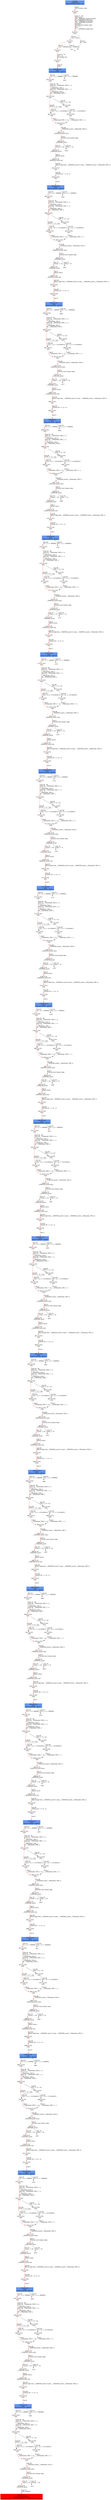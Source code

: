digraph ARG {
node [style="filled" shape="box" color="white"]
0 [fillcolor="cornflowerblue" label="0 @ N8\nmain entry\nAbstractionState: ABS0: true\n" id="0"]
29 [label="29 @ N35\nmain\n" id="29"]
30 [label="30 @ N12\nmain\n" id="30"]
32 [label="32 @ N15\nmain\n" id="32"]
34 [label="34 @ N13\nmain\n" id="34"]
36 [label="36 @ N18\nmain\n" id="36"]
4618 [fillcolor="cornflowerblue" label="4618 @ N19\nmain\nAbstractionState: ABS423\n" id="4618"]
4619 [label="4619 @ N20\nmain\n" id="4619"]
4622 [label="4622 @ N28\nmain\n" id="4622"]
4627 [label="4627 @ N31\nmain\n" id="4627"]
4630 [label="4630 @ N32\nmain\n" id="4630"]
4631 [label="4631 @ N1\n__VERIFIER_assert entry\n" id="4631"]
4632 [label="4632 @ N2\n__VERIFIER_assert\n" id="4632"]
4634 [label="4634 @ N3\n__VERIFIER_assert\n" id="4634"]
4636 [label="4636 @ N0\n__VERIFIER_assert exit\n" id="4636"]
4637 [label="4637 @ N33\nmain\n" id="4637"]
4638 [label="4638 @ N34\nmain\n" id="4638"]
4640 [fillcolor="cornflowerblue" label="4640 @ N19\nmain\nAbstractionState: ABS425\n" id="4640"]
4641 [label="4641 @ N20\nmain\n" id="4641"]
4644 [label="4644 @ N28\nmain\n" id="4644"]
4649 [label="4649 @ N31\nmain\n" id="4649"]
4652 [label="4652 @ N32\nmain\n" id="4652"]
4653 [label="4653 @ N1\n__VERIFIER_assert entry\n" id="4653"]
4654 [label="4654 @ N2\n__VERIFIER_assert\n" id="4654"]
4656 [label="4656 @ N3\n__VERIFIER_assert\n" id="4656"]
4658 [label="4658 @ N0\n__VERIFIER_assert exit\n" id="4658"]
4659 [label="4659 @ N33\nmain\n" id="4659"]
4660 [label="4660 @ N34\nmain\n" id="4660"]
4662 [fillcolor="cornflowerblue" label="4662 @ N19\nmain\nAbstractionState: ABS427\n" id="4662"]
4663 [label="4663 @ N20\nmain\n" id="4663"]
4666 [label="4666 @ N28\nmain\n" id="4666"]
4671 [label="4671 @ N31\nmain\n" id="4671"]
4674 [label="4674 @ N32\nmain\n" id="4674"]
4675 [label="4675 @ N1\n__VERIFIER_assert entry\n" id="4675"]
4676 [label="4676 @ N2\n__VERIFIER_assert\n" id="4676"]
4678 [label="4678 @ N3\n__VERIFIER_assert\n" id="4678"]
4680 [label="4680 @ N0\n__VERIFIER_assert exit\n" id="4680"]
4681 [label="4681 @ N33\nmain\n" id="4681"]
4682 [label="4682 @ N34\nmain\n" id="4682"]
4684 [fillcolor="cornflowerblue" label="4684 @ N19\nmain\nAbstractionState: ABS429\n" id="4684"]
4685 [label="4685 @ N20\nmain\n" id="4685"]
4688 [label="4688 @ N28\nmain\n" id="4688"]
4693 [label="4693 @ N31\nmain\n" id="4693"]
4696 [label="4696 @ N32\nmain\n" id="4696"]
4697 [label="4697 @ N1\n__VERIFIER_assert entry\n" id="4697"]
4698 [label="4698 @ N2\n__VERIFIER_assert\n" id="4698"]
4700 [label="4700 @ N3\n__VERIFIER_assert\n" id="4700"]
4702 [label="4702 @ N0\n__VERIFIER_assert exit\n" id="4702"]
4703 [label="4703 @ N33\nmain\n" id="4703"]
4704 [label="4704 @ N34\nmain\n" id="4704"]
4706 [fillcolor="cornflowerblue" label="4706 @ N19\nmain\nAbstractionState: ABS431\n" id="4706"]
4707 [label="4707 @ N20\nmain\n" id="4707"]
4710 [label="4710 @ N28\nmain\n" id="4710"]
4715 [label="4715 @ N31\nmain\n" id="4715"]
4718 [label="4718 @ N32\nmain\n" id="4718"]
4719 [label="4719 @ N1\n__VERIFIER_assert entry\n" id="4719"]
4720 [label="4720 @ N2\n__VERIFIER_assert\n" id="4720"]
4722 [label="4722 @ N3\n__VERIFIER_assert\n" id="4722"]
4724 [label="4724 @ N0\n__VERIFIER_assert exit\n" id="4724"]
4725 [label="4725 @ N33\nmain\n" id="4725"]
4726 [label="4726 @ N34\nmain\n" id="4726"]
4728 [fillcolor="cornflowerblue" label="4728 @ N19\nmain\nAbstractionState: ABS433\n" id="4728"]
4729 [label="4729 @ N20\nmain\n" id="4729"]
4732 [label="4732 @ N28\nmain\n" id="4732"]
4737 [label="4737 @ N31\nmain\n" id="4737"]
4740 [label="4740 @ N32\nmain\n" id="4740"]
4741 [label="4741 @ N1\n__VERIFIER_assert entry\n" id="4741"]
4742 [label="4742 @ N2\n__VERIFIER_assert\n" id="4742"]
4744 [label="4744 @ N3\n__VERIFIER_assert\n" id="4744"]
4746 [label="4746 @ N0\n__VERIFIER_assert exit\n" id="4746"]
4747 [label="4747 @ N33\nmain\n" id="4747"]
4748 [label="4748 @ N34\nmain\n" id="4748"]
4750 [fillcolor="cornflowerblue" label="4750 @ N19\nmain\nAbstractionState: ABS435\n" id="4750"]
4751 [label="4751 @ N20\nmain\n" id="4751"]
4754 [label="4754 @ N28\nmain\n" id="4754"]
4759 [label="4759 @ N31\nmain\n" id="4759"]
4762 [label="4762 @ N32\nmain\n" id="4762"]
4763 [label="4763 @ N1\n__VERIFIER_assert entry\n" id="4763"]
4764 [label="4764 @ N2\n__VERIFIER_assert\n" id="4764"]
4766 [label="4766 @ N3\n__VERIFIER_assert\n" id="4766"]
4768 [label="4768 @ N0\n__VERIFIER_assert exit\n" id="4768"]
4769 [label="4769 @ N33\nmain\n" id="4769"]
4770 [label="4770 @ N34\nmain\n" id="4770"]
4772 [fillcolor="cornflowerblue" label="4772 @ N19\nmain\nAbstractionState: ABS437\n" id="4772"]
4773 [label="4773 @ N20\nmain\n" id="4773"]
4776 [label="4776 @ N28\nmain\n" id="4776"]
4781 [label="4781 @ N31\nmain\n" id="4781"]
4784 [label="4784 @ N32\nmain\n" id="4784"]
4785 [label="4785 @ N1\n__VERIFIER_assert entry\n" id="4785"]
4786 [label="4786 @ N2\n__VERIFIER_assert\n" id="4786"]
4788 [label="4788 @ N3\n__VERIFIER_assert\n" id="4788"]
4790 [label="4790 @ N0\n__VERIFIER_assert exit\n" id="4790"]
4791 [label="4791 @ N33\nmain\n" id="4791"]
4792 [label="4792 @ N34\nmain\n" id="4792"]
4794 [fillcolor="cornflowerblue" label="4794 @ N19\nmain\nAbstractionState: ABS439\n" id="4794"]
4795 [label="4795 @ N20\nmain\n" id="4795"]
4798 [label="4798 @ N28\nmain\n" id="4798"]
4803 [label="4803 @ N31\nmain\n" id="4803"]
4806 [label="4806 @ N32\nmain\n" id="4806"]
4807 [label="4807 @ N1\n__VERIFIER_assert entry\n" id="4807"]
4808 [label="4808 @ N2\n__VERIFIER_assert\n" id="4808"]
4810 [label="4810 @ N3\n__VERIFIER_assert\n" id="4810"]
4812 [label="4812 @ N0\n__VERIFIER_assert exit\n" id="4812"]
4813 [label="4813 @ N33\nmain\n" id="4813"]
4814 [label="4814 @ N34\nmain\n" id="4814"]
4816 [fillcolor="cornflowerblue" label="4816 @ N19\nmain\nAbstractionState: ABS441\n" id="4816"]
4817 [label="4817 @ N20\nmain\n" id="4817"]
4820 [label="4820 @ N28\nmain\n" id="4820"]
4825 [label="4825 @ N31\nmain\n" id="4825"]
4828 [label="4828 @ N32\nmain\n" id="4828"]
4829 [label="4829 @ N1\n__VERIFIER_assert entry\n" id="4829"]
4830 [label="4830 @ N2\n__VERIFIER_assert\n" id="4830"]
4832 [label="4832 @ N3\n__VERIFIER_assert\n" id="4832"]
4834 [label="4834 @ N0\n__VERIFIER_assert exit\n" id="4834"]
4835 [label="4835 @ N33\nmain\n" id="4835"]
4836 [label="4836 @ N34\nmain\n" id="4836"]
4838 [fillcolor="cornflowerblue" label="4838 @ N19\nmain\nAbstractionState: ABS443\n" id="4838"]
4839 [label="4839 @ N20\nmain\n" id="4839"]
4842 [label="4842 @ N28\nmain\n" id="4842"]
4847 [label="4847 @ N31\nmain\n" id="4847"]
4850 [label="4850 @ N32\nmain\n" id="4850"]
4851 [label="4851 @ N1\n__VERIFIER_assert entry\n" id="4851"]
4852 [label="4852 @ N2\n__VERIFIER_assert\n" id="4852"]
4854 [label="4854 @ N3\n__VERIFIER_assert\n" id="4854"]
4856 [label="4856 @ N0\n__VERIFIER_assert exit\n" id="4856"]
4857 [label="4857 @ N33\nmain\n" id="4857"]
4858 [label="4858 @ N34\nmain\n" id="4858"]
4860 [fillcolor="cornflowerblue" label="4860 @ N19\nmain\nAbstractionState: ABS445\n" id="4860"]
4861 [label="4861 @ N20\nmain\n" id="4861"]
4864 [label="4864 @ N28\nmain\n" id="4864"]
4869 [label="4869 @ N31\nmain\n" id="4869"]
4872 [label="4872 @ N32\nmain\n" id="4872"]
4873 [label="4873 @ N1\n__VERIFIER_assert entry\n" id="4873"]
4874 [label="4874 @ N2\n__VERIFIER_assert\n" id="4874"]
4876 [label="4876 @ N3\n__VERIFIER_assert\n" id="4876"]
4878 [label="4878 @ N0\n__VERIFIER_assert exit\n" id="4878"]
4879 [label="4879 @ N33\nmain\n" id="4879"]
4880 [label="4880 @ N34\nmain\n" id="4880"]
4882 [fillcolor="cornflowerblue" label="4882 @ N19\nmain\nAbstractionState: ABS447\n" id="4882"]
4883 [label="4883 @ N20\nmain\n" id="4883"]
4886 [label="4886 @ N28\nmain\n" id="4886"]
4891 [label="4891 @ N31\nmain\n" id="4891"]
4894 [label="4894 @ N32\nmain\n" id="4894"]
4895 [label="4895 @ N1\n__VERIFIER_assert entry\n" id="4895"]
4896 [label="4896 @ N2\n__VERIFIER_assert\n" id="4896"]
4898 [label="4898 @ N3\n__VERIFIER_assert\n" id="4898"]
4900 [label="4900 @ N0\n__VERIFIER_assert exit\n" id="4900"]
4901 [label="4901 @ N33\nmain\n" id="4901"]
4902 [label="4902 @ N34\nmain\n" id="4902"]
4904 [fillcolor="cornflowerblue" label="4904 @ N19\nmain\nAbstractionState: ABS449\n" id="4904"]
4905 [label="4905 @ N20\nmain\n" id="4905"]
4908 [label="4908 @ N28\nmain\n" id="4908"]
4913 [label="4913 @ N31\nmain\n" id="4913"]
4916 [label="4916 @ N32\nmain\n" id="4916"]
4917 [label="4917 @ N1\n__VERIFIER_assert entry\n" id="4917"]
4918 [label="4918 @ N2\n__VERIFIER_assert\n" id="4918"]
4920 [label="4920 @ N3\n__VERIFIER_assert\n" id="4920"]
4922 [label="4922 @ N0\n__VERIFIER_assert exit\n" id="4922"]
4923 [label="4923 @ N33\nmain\n" id="4923"]
4924 [label="4924 @ N34\nmain\n" id="4924"]
4926 [fillcolor="cornflowerblue" label="4926 @ N19\nmain\nAbstractionState: ABS451\n" id="4926"]
4927 [label="4927 @ N20\nmain\n" id="4927"]
4930 [label="4930 @ N28\nmain\n" id="4930"]
4935 [label="4935 @ N31\nmain\n" id="4935"]
4938 [label="4938 @ N32\nmain\n" id="4938"]
4939 [label="4939 @ N1\n__VERIFIER_assert entry\n" id="4939"]
4940 [label="4940 @ N2\n__VERIFIER_assert\n" id="4940"]
4942 [label="4942 @ N3\n__VERIFIER_assert\n" id="4942"]
4944 [label="4944 @ N0\n__VERIFIER_assert exit\n" id="4944"]
4945 [label="4945 @ N33\nmain\n" id="4945"]
4946 [label="4946 @ N34\nmain\n" id="4946"]
4948 [fillcolor="cornflowerblue" label="4948 @ N19\nmain\nAbstractionState: ABS453\n" id="4948"]
4949 [label="4949 @ N20\nmain\n" id="4949"]
4952 [label="4952 @ N28\nmain\n" id="4952"]
4957 [label="4957 @ N31\nmain\n" id="4957"]
4960 [label="4960 @ N32\nmain\n" id="4960"]
4961 [label="4961 @ N1\n__VERIFIER_assert entry\n" id="4961"]
4962 [label="4962 @ N2\n__VERIFIER_assert\n" id="4962"]
4964 [label="4964 @ N3\n__VERIFIER_assert\n" id="4964"]
4966 [label="4966 @ N0\n__VERIFIER_assert exit\n" id="4966"]
4967 [label="4967 @ N33\nmain\n" id="4967"]
4968 [label="4968 @ N34\nmain\n" id="4968"]
4970 [fillcolor="cornflowerblue" label="4970 @ N19\nmain\nAbstractionState: ABS455\n" id="4970"]
4971 [label="4971 @ N20\nmain\n" id="4971"]
4974 [label="4974 @ N28\nmain\n" id="4974"]
4979 [label="4979 @ N31\nmain\n" id="4979"]
4982 [label="4982 @ N32\nmain\n" id="4982"]
4983 [label="4983 @ N1\n__VERIFIER_assert entry\n" id="4983"]
4984 [label="4984 @ N2\n__VERIFIER_assert\n" id="4984"]
4986 [label="4986 @ N3\n__VERIFIER_assert\n" id="4986"]
4988 [label="4988 @ N0\n__VERIFIER_assert exit\n" id="4988"]
4989 [label="4989 @ N33\nmain\n" id="4989"]
4990 [label="4990 @ N34\nmain\n" id="4990"]
4992 [fillcolor="cornflowerblue" label="4992 @ N19\nmain\nAbstractionState: ABS457\n" id="4992"]
4993 [label="4993 @ N20\nmain\n" id="4993"]
4996 [label="4996 @ N28\nmain\n" id="4996"]
5001 [label="5001 @ N31\nmain\n" id="5001"]
5004 [label="5004 @ N32\nmain\n" id="5004"]
5005 [label="5005 @ N1\n__VERIFIER_assert entry\n" id="5005"]
5006 [label="5006 @ N2\n__VERIFIER_assert\n" id="5006"]
5008 [label="5008 @ N3\n__VERIFIER_assert\n" id="5008"]
5010 [label="5010 @ N0\n__VERIFIER_assert exit\n" id="5010"]
5011 [label="5011 @ N33\nmain\n" id="5011"]
5012 [label="5012 @ N34\nmain\n" id="5012"]
5014 [fillcolor="cornflowerblue" label="5014 @ N19\nmain\nAbstractionState: ABS459\n" id="5014"]
5015 [label="5015 @ N20\nmain\n" id="5015"]
5018 [label="5018 @ N28\nmain\n" id="5018"]
5023 [label="5023 @ N31\nmain\n" id="5023"]
5026 [label="5026 @ N32\nmain\n" id="5026"]
5027 [label="5027 @ N1\n__VERIFIER_assert entry\n" id="5027"]
5028 [label="5028 @ N2\n__VERIFIER_assert\n" id="5028"]
5030 [label="5030 @ N3\n__VERIFIER_assert\n" id="5030"]
5032 [label="5032 @ N0\n__VERIFIER_assert exit\n" id="5032"]
5033 [label="5033 @ N33\nmain\n" id="5033"]
5034 [label="5034 @ N34\nmain\n" id="5034"]
5036 [fillcolor="cornflowerblue" label="5036 @ N19\nmain\nAbstractionState: ABS461\n" id="5036"]
5037 [label="5037 @ N20\nmain\n" id="5037"]
5040 [label="5040 @ N28\nmain\n" id="5040"]
5045 [label="5045 @ N31\nmain\n" id="5045"]
5048 [label="5048 @ N32\nmain\n" id="5048"]
5049 [label="5049 @ N1\n__VERIFIER_assert entry\n" id="5049"]
5050 [label="5050 @ N2\n__VERIFIER_assert\n" id="5050"]
5052 [label="5052 @ N3\n__VERIFIER_assert\n" id="5052"]
5054 [label="5054 @ N0\n__VERIFIER_assert exit\n" id="5054"]
5055 [label="5055 @ N33\nmain\n" id="5055"]
5056 [label="5056 @ N34\nmain\n" id="5056"]
5058 [fillcolor="cornflowerblue" label="5058 @ N19\nmain\nAbstractionState: ABS463\n" id="5058"]
5059 [label="5059 @ N20\nmain\n" id="5059"]
5062 [label="5062 @ N28\nmain\n" id="5062"]
5067 [label="5067 @ N31\nmain\n" id="5067"]
5070 [label="5070 @ N32\nmain\n" id="5070"]
5071 [label="5071 @ N1\n__VERIFIER_assert entry\n" id="5071"]
5072 [label="5072 @ N2\n__VERIFIER_assert\n" id="5072"]
5073 [label="5073 @ N4\n__VERIFIER_assert\n" id="5073"]
5076 [fillcolor="red" label="5076 @ N5\n__VERIFIER_assert\nAbstractionState: ABS464\n AutomatonState: ErrorLabelAutomaton: _predefinedState_ERROR\n" id="5076"]
5063 [label="5063 @ N29\nmain\n" id="5063"]
5065 [label="5065 @ N30\nmain\n" id="5065"]
5041 [label="5041 @ N29\nmain\n" id="5041"]
5043 [label="5043 @ N30\nmain\n" id="5043"]
5019 [label="5019 @ N29\nmain\n" id="5019"]
5021 [label="5021 @ N30\nmain\n" id="5021"]
4997 [label="4997 @ N29\nmain\n" id="4997"]
4999 [label="4999 @ N30\nmain\n" id="4999"]
4975 [label="4975 @ N29\nmain\n" id="4975"]
4977 [label="4977 @ N30\nmain\n" id="4977"]
4953 [label="4953 @ N29\nmain\n" id="4953"]
4955 [label="4955 @ N30\nmain\n" id="4955"]
4931 [label="4931 @ N29\nmain\n" id="4931"]
4933 [label="4933 @ N30\nmain\n" id="4933"]
4909 [label="4909 @ N29\nmain\n" id="4909"]
4911 [label="4911 @ N30\nmain\n" id="4911"]
4887 [label="4887 @ N29\nmain\n" id="4887"]
4889 [label="4889 @ N30\nmain\n" id="4889"]
4865 [label="4865 @ N29\nmain\n" id="4865"]
4867 [label="4867 @ N30\nmain\n" id="4867"]
4843 [label="4843 @ N29\nmain\n" id="4843"]
4845 [label="4845 @ N30\nmain\n" id="4845"]
4821 [label="4821 @ N29\nmain\n" id="4821"]
4823 [label="4823 @ N30\nmain\n" id="4823"]
4799 [label="4799 @ N29\nmain\n" id="4799"]
4801 [label="4801 @ N30\nmain\n" id="4801"]
4777 [label="4777 @ N29\nmain\n" id="4777"]
4779 [label="4779 @ N30\nmain\n" id="4779"]
4755 [label="4755 @ N29\nmain\n" id="4755"]
4757 [label="4757 @ N30\nmain\n" id="4757"]
4733 [label="4733 @ N29\nmain\n" id="4733"]
4735 [label="4735 @ N30\nmain\n" id="4735"]
4711 [label="4711 @ N29\nmain\n" id="4711"]
4713 [label="4713 @ N30\nmain\n" id="4713"]
4689 [label="4689 @ N29\nmain\n" id="4689"]
4691 [label="4691 @ N30\nmain\n" id="4691"]
4667 [label="4667 @ N29\nmain\n" id="4667"]
4669 [label="4669 @ N30\nmain\n" id="4669"]
4645 [label="4645 @ N29\nmain\n" id="4645"]
4647 [label="4647 @ N30\nmain\n" id="4647"]
4623 [label="4623 @ N29\nmain\n" id="4623"]
4625 [label="4625 @ N30\nmain\n" id="4625"]
0 -> 29 [color="red" label="Line 0: \lINIT GLOBAL VARS\l" id="0 -> 29"]
29 -> 30 [color="red" label="Lines 77 - 86: \lvoid abort();\lvoid __VERIFIER_assert(int cond);\lint __VERIFIER_nondet_int();\lvoid __VERIFIER_assume(int);\lvoid __VERIFIER_assert(int);\lint main();\lFunction start dummy edge\lint x = 0;\lint n;\ln = __VERIFIER_nondet_int();\l" id="29 -> 30"]
30 -> 32 [color="red" label="Line 87: \l[!(n < 100)]\l" id="30 -> 32"]
30 -> 35 [label="Line 87: \l[n < 100]\l" id="30 -> 35"]
32 -> 34 [color="red" label="Line 87: \l[!(n > 1000000)]\l" id="32 -> 34"]
32 -> 35 [label="Line 87: \l[n > 1000000]\l" id="32 -> 35"]
34 -> 36 [color="red" label="Lines 90 - 91: \lint y = n;\lint runtime_div;\l" id="34 -> 36"]
36 -> 4618 [color="red" label="Line 93: \lwhile\l" id="36 -> 4618"]
4618 -> 4619 [color="red" label="Line 93: \l[(x + y) <= 999999]\l" id="4618 -> 4619"]
4618 -> 4620 [label="Line 93: \l[!((x + y) <= 999999)]\l" id="4618 -> 4620"]
4619 -> 4622 [color="red" label="Lines 94 - 96: \lconst int __CPAchecker_TMP_0 = x;\lx = x + 1;\l__CPAchecker_TMP_0;\lconst int __CPAchecker_TMP_1 = y;\ly = y - 1;\l__CPAchecker_TMP_1;\lint __CPAchecker_TMP_2;\l" id="4619 -> 4622"]
4622 -> 4623 [label="Line 96: \l[100 <= (x + n)]\l" id="4622 -> 4623"]
4622 -> 4627 [color="red" label="Line 96: \l[!(100 <= (x + n))]\l" id="4622 -> 4627"]
4627 -> 4630 [color="red" label="Line 0: \l__CPAchecker_TMP_2 = 0;\l" id="4627 -> 4630"]
4630 -> 4631 [color="red" label="Line 96: \l__VERIFIER_assert(__CPAchecker_TMP_2)\l" id="4630 -> 4631"]
4631 -> 4632 [color="red" label="Line 0: \lFunction start dummy edge\l" id="4631 -> 4632"]
4632 -> 4633 [label="Line 78: \l[cond == 0]\l" id="4632 -> 4633"]
4632 -> 4634 [color="red" label="Line 78: \l[!(cond == 0)]\l" id="4632 -> 4634"]
4634 -> 4636 [color="red" label="Line 0: \ldefault return\l" id="4634 -> 4636"]
4636 -> 4637 [color="red" label="Line 96: \lReturn edge from __VERIFIER_assert to main: __VERIFIER_assert(__CPAchecker_TMP_2);\l" id="4636 -> 4637"]
4637 -> 4638 [color="red" label="Line 98: \lruntime_div = x / (n - y);\l" id="4637 -> 4638"]
4638 -> 4640 [color="red" label="Line 0: \l\l" id="4638 -> 4640"]
4640 -> 4641 [color="red" label="Line 93: \l[(x + y) <= 999999]\l" id="4640 -> 4641"]
4640 -> 4642 [label="Line 93: \l[!((x + y) <= 999999)]\l" id="4640 -> 4642"]
4641 -> 4644 [color="red" label="Lines 94 - 96: \lconst int __CPAchecker_TMP_0 = x;\lx = x + 1;\l__CPAchecker_TMP_0;\lconst int __CPAchecker_TMP_1 = y;\ly = y - 1;\l__CPAchecker_TMP_1;\lint __CPAchecker_TMP_2;\l" id="4641 -> 4644"]
4644 -> 4645 [label="Line 96: \l[100 <= (x + n)]\l" id="4644 -> 4645"]
4644 -> 4649 [color="red" label="Line 96: \l[!(100 <= (x + n))]\l" id="4644 -> 4649"]
4649 -> 4652 [color="red" label="Line 0: \l__CPAchecker_TMP_2 = 0;\l" id="4649 -> 4652"]
4652 -> 4653 [color="red" label="Line 96: \l__VERIFIER_assert(__CPAchecker_TMP_2)\l" id="4652 -> 4653"]
4653 -> 4654 [color="red" label="Line 0: \lFunction start dummy edge\l" id="4653 -> 4654"]
4654 -> 4655 [label="Line 78: \l[cond == 0]\l" id="4654 -> 4655"]
4654 -> 4656 [color="red" label="Line 78: \l[!(cond == 0)]\l" id="4654 -> 4656"]
4656 -> 4658 [color="red" label="Line 0: \ldefault return\l" id="4656 -> 4658"]
4658 -> 4659 [color="red" label="Line 96: \lReturn edge from __VERIFIER_assert to main: __VERIFIER_assert(__CPAchecker_TMP_2);\l" id="4658 -> 4659"]
4659 -> 4660 [color="red" label="Line 98: \lruntime_div = x / (n - y);\l" id="4659 -> 4660"]
4660 -> 4662 [color="red" label="Line 0: \l\l" id="4660 -> 4662"]
4662 -> 4663 [color="red" label="Line 93: \l[(x + y) <= 999999]\l" id="4662 -> 4663"]
4662 -> 4664 [label="Line 93: \l[!((x + y) <= 999999)]\l" id="4662 -> 4664"]
4663 -> 4666 [color="red" label="Lines 94 - 96: \lconst int __CPAchecker_TMP_0 = x;\lx = x + 1;\l__CPAchecker_TMP_0;\lconst int __CPAchecker_TMP_1 = y;\ly = y - 1;\l__CPAchecker_TMP_1;\lint __CPAchecker_TMP_2;\l" id="4663 -> 4666"]
4666 -> 4667 [label="Line 96: \l[100 <= (x + n)]\l" id="4666 -> 4667"]
4666 -> 4671 [color="red" label="Line 96: \l[!(100 <= (x + n))]\l" id="4666 -> 4671"]
4671 -> 4674 [color="red" label="Line 0: \l__CPAchecker_TMP_2 = 0;\l" id="4671 -> 4674"]
4674 -> 4675 [color="red" label="Line 96: \l__VERIFIER_assert(__CPAchecker_TMP_2)\l" id="4674 -> 4675"]
4675 -> 4676 [color="red" label="Line 0: \lFunction start dummy edge\l" id="4675 -> 4676"]
4676 -> 4677 [label="Line 78: \l[cond == 0]\l" id="4676 -> 4677"]
4676 -> 4678 [color="red" label="Line 78: \l[!(cond == 0)]\l" id="4676 -> 4678"]
4678 -> 4680 [color="red" label="Line 0: \ldefault return\l" id="4678 -> 4680"]
4680 -> 4681 [color="red" label="Line 96: \lReturn edge from __VERIFIER_assert to main: __VERIFIER_assert(__CPAchecker_TMP_2);\l" id="4680 -> 4681"]
4681 -> 4682 [color="red" label="Line 98: \lruntime_div = x / (n - y);\l" id="4681 -> 4682"]
4682 -> 4684 [color="red" label="Line 0: \l\l" id="4682 -> 4684"]
4684 -> 4685 [color="red" label="Line 93: \l[(x + y) <= 999999]\l" id="4684 -> 4685"]
4684 -> 4686 [label="Line 93: \l[!((x + y) <= 999999)]\l" id="4684 -> 4686"]
4685 -> 4688 [color="red" label="Lines 94 - 96: \lconst int __CPAchecker_TMP_0 = x;\lx = x + 1;\l__CPAchecker_TMP_0;\lconst int __CPAchecker_TMP_1 = y;\ly = y - 1;\l__CPAchecker_TMP_1;\lint __CPAchecker_TMP_2;\l" id="4685 -> 4688"]
4688 -> 4689 [label="Line 96: \l[100 <= (x + n)]\l" id="4688 -> 4689"]
4688 -> 4693 [color="red" label="Line 96: \l[!(100 <= (x + n))]\l" id="4688 -> 4693"]
4693 -> 4696 [color="red" label="Line 0: \l__CPAchecker_TMP_2 = 0;\l" id="4693 -> 4696"]
4696 -> 4697 [color="red" label="Line 96: \l__VERIFIER_assert(__CPAchecker_TMP_2)\l" id="4696 -> 4697"]
4697 -> 4698 [color="red" label="Line 0: \lFunction start dummy edge\l" id="4697 -> 4698"]
4698 -> 4699 [label="Line 78: \l[cond == 0]\l" id="4698 -> 4699"]
4698 -> 4700 [color="red" label="Line 78: \l[!(cond == 0)]\l" id="4698 -> 4700"]
4700 -> 4702 [color="red" label="Line 0: \ldefault return\l" id="4700 -> 4702"]
4702 -> 4703 [color="red" label="Line 96: \lReturn edge from __VERIFIER_assert to main: __VERIFIER_assert(__CPAchecker_TMP_2);\l" id="4702 -> 4703"]
4703 -> 4704 [color="red" label="Line 98: \lruntime_div = x / (n - y);\l" id="4703 -> 4704"]
4704 -> 4706 [color="red" label="Line 0: \l\l" id="4704 -> 4706"]
4706 -> 4707 [color="red" label="Line 93: \l[(x + y) <= 999999]\l" id="4706 -> 4707"]
4706 -> 4708 [label="Line 93: \l[!((x + y) <= 999999)]\l" id="4706 -> 4708"]
4707 -> 4710 [color="red" label="Lines 94 - 96: \lconst int __CPAchecker_TMP_0 = x;\lx = x + 1;\l__CPAchecker_TMP_0;\lconst int __CPAchecker_TMP_1 = y;\ly = y - 1;\l__CPAchecker_TMP_1;\lint __CPAchecker_TMP_2;\l" id="4707 -> 4710"]
4710 -> 4711 [label="Line 96: \l[100 <= (x + n)]\l" id="4710 -> 4711"]
4710 -> 4715 [color="red" label="Line 96: \l[!(100 <= (x + n))]\l" id="4710 -> 4715"]
4715 -> 4718 [color="red" label="Line 0: \l__CPAchecker_TMP_2 = 0;\l" id="4715 -> 4718"]
4718 -> 4719 [color="red" label="Line 96: \l__VERIFIER_assert(__CPAchecker_TMP_2)\l" id="4718 -> 4719"]
4719 -> 4720 [color="red" label="Line 0: \lFunction start dummy edge\l" id="4719 -> 4720"]
4720 -> 4721 [label="Line 78: \l[cond == 0]\l" id="4720 -> 4721"]
4720 -> 4722 [color="red" label="Line 78: \l[!(cond == 0)]\l" id="4720 -> 4722"]
4722 -> 4724 [color="red" label="Line 0: \ldefault return\l" id="4722 -> 4724"]
4724 -> 4725 [color="red" label="Line 96: \lReturn edge from __VERIFIER_assert to main: __VERIFIER_assert(__CPAchecker_TMP_2);\l" id="4724 -> 4725"]
4725 -> 4726 [color="red" label="Line 98: \lruntime_div = x / (n - y);\l" id="4725 -> 4726"]
4726 -> 4728 [color="red" label="Line 0: \l\l" id="4726 -> 4728"]
4728 -> 4729 [color="red" label="Line 93: \l[(x + y) <= 999999]\l" id="4728 -> 4729"]
4728 -> 4730 [label="Line 93: \l[!((x + y) <= 999999)]\l" id="4728 -> 4730"]
4729 -> 4732 [color="red" label="Lines 94 - 96: \lconst int __CPAchecker_TMP_0 = x;\lx = x + 1;\l__CPAchecker_TMP_0;\lconst int __CPAchecker_TMP_1 = y;\ly = y - 1;\l__CPAchecker_TMP_1;\lint __CPAchecker_TMP_2;\l" id="4729 -> 4732"]
4732 -> 4733 [label="Line 96: \l[100 <= (x + n)]\l" id="4732 -> 4733"]
4732 -> 4737 [color="red" label="Line 96: \l[!(100 <= (x + n))]\l" id="4732 -> 4737"]
4737 -> 4740 [color="red" label="Line 0: \l__CPAchecker_TMP_2 = 0;\l" id="4737 -> 4740"]
4740 -> 4741 [color="red" label="Line 96: \l__VERIFIER_assert(__CPAchecker_TMP_2)\l" id="4740 -> 4741"]
4741 -> 4742 [color="red" label="Line 0: \lFunction start dummy edge\l" id="4741 -> 4742"]
4742 -> 4743 [label="Line 78: \l[cond == 0]\l" id="4742 -> 4743"]
4742 -> 4744 [color="red" label="Line 78: \l[!(cond == 0)]\l" id="4742 -> 4744"]
4744 -> 4746 [color="red" label="Line 0: \ldefault return\l" id="4744 -> 4746"]
4746 -> 4747 [color="red" label="Line 96: \lReturn edge from __VERIFIER_assert to main: __VERIFIER_assert(__CPAchecker_TMP_2);\l" id="4746 -> 4747"]
4747 -> 4748 [color="red" label="Line 98: \lruntime_div = x / (n - y);\l" id="4747 -> 4748"]
4748 -> 4750 [color="red" label="Line 0: \l\l" id="4748 -> 4750"]
4750 -> 4751 [color="red" label="Line 93: \l[(x + y) <= 999999]\l" id="4750 -> 4751"]
4750 -> 4752 [label="Line 93: \l[!((x + y) <= 999999)]\l" id="4750 -> 4752"]
4751 -> 4754 [color="red" label="Lines 94 - 96: \lconst int __CPAchecker_TMP_0 = x;\lx = x + 1;\l__CPAchecker_TMP_0;\lconst int __CPAchecker_TMP_1 = y;\ly = y - 1;\l__CPAchecker_TMP_1;\lint __CPAchecker_TMP_2;\l" id="4751 -> 4754"]
4754 -> 4755 [label="Line 96: \l[100 <= (x + n)]\l" id="4754 -> 4755"]
4754 -> 4759 [color="red" label="Line 96: \l[!(100 <= (x + n))]\l" id="4754 -> 4759"]
4759 -> 4762 [color="red" label="Line 0: \l__CPAchecker_TMP_2 = 0;\l" id="4759 -> 4762"]
4762 -> 4763 [color="red" label="Line 96: \l__VERIFIER_assert(__CPAchecker_TMP_2)\l" id="4762 -> 4763"]
4763 -> 4764 [color="red" label="Line 0: \lFunction start dummy edge\l" id="4763 -> 4764"]
4764 -> 4765 [label="Line 78: \l[cond == 0]\l" id="4764 -> 4765"]
4764 -> 4766 [color="red" label="Line 78: \l[!(cond == 0)]\l" id="4764 -> 4766"]
4766 -> 4768 [color="red" label="Line 0: \ldefault return\l" id="4766 -> 4768"]
4768 -> 4769 [color="red" label="Line 96: \lReturn edge from __VERIFIER_assert to main: __VERIFIER_assert(__CPAchecker_TMP_2);\l" id="4768 -> 4769"]
4769 -> 4770 [color="red" label="Line 98: \lruntime_div = x / (n - y);\l" id="4769 -> 4770"]
4770 -> 4772 [color="red" label="Line 0: \l\l" id="4770 -> 4772"]
4772 -> 4773 [color="red" label="Line 93: \l[(x + y) <= 999999]\l" id="4772 -> 4773"]
4772 -> 4774 [label="Line 93: \l[!((x + y) <= 999999)]\l" id="4772 -> 4774"]
4773 -> 4776 [color="red" label="Lines 94 - 96: \lconst int __CPAchecker_TMP_0 = x;\lx = x + 1;\l__CPAchecker_TMP_0;\lconst int __CPAchecker_TMP_1 = y;\ly = y - 1;\l__CPAchecker_TMP_1;\lint __CPAchecker_TMP_2;\l" id="4773 -> 4776"]
4776 -> 4777 [label="Line 96: \l[100 <= (x + n)]\l" id="4776 -> 4777"]
4776 -> 4781 [color="red" label="Line 96: \l[!(100 <= (x + n))]\l" id="4776 -> 4781"]
4781 -> 4784 [color="red" label="Line 0: \l__CPAchecker_TMP_2 = 0;\l" id="4781 -> 4784"]
4784 -> 4785 [color="red" label="Line 96: \l__VERIFIER_assert(__CPAchecker_TMP_2)\l" id="4784 -> 4785"]
4785 -> 4786 [color="red" label="Line 0: \lFunction start dummy edge\l" id="4785 -> 4786"]
4786 -> 4787 [label="Line 78: \l[cond == 0]\l" id="4786 -> 4787"]
4786 -> 4788 [color="red" label="Line 78: \l[!(cond == 0)]\l" id="4786 -> 4788"]
4788 -> 4790 [color="red" label="Line 0: \ldefault return\l" id="4788 -> 4790"]
4790 -> 4791 [color="red" label="Line 96: \lReturn edge from __VERIFIER_assert to main: __VERIFIER_assert(__CPAchecker_TMP_2);\l" id="4790 -> 4791"]
4791 -> 4792 [color="red" label="Line 98: \lruntime_div = x / (n - y);\l" id="4791 -> 4792"]
4792 -> 4794 [color="red" label="Line 0: \l\l" id="4792 -> 4794"]
4794 -> 4795 [color="red" label="Line 93: \l[(x + y) <= 999999]\l" id="4794 -> 4795"]
4794 -> 4796 [label="Line 93: \l[!((x + y) <= 999999)]\l" id="4794 -> 4796"]
4795 -> 4798 [color="red" label="Lines 94 - 96: \lconst int __CPAchecker_TMP_0 = x;\lx = x + 1;\l__CPAchecker_TMP_0;\lconst int __CPAchecker_TMP_1 = y;\ly = y - 1;\l__CPAchecker_TMP_1;\lint __CPAchecker_TMP_2;\l" id="4795 -> 4798"]
4798 -> 4799 [label="Line 96: \l[100 <= (x + n)]\l" id="4798 -> 4799"]
4798 -> 4803 [color="red" label="Line 96: \l[!(100 <= (x + n))]\l" id="4798 -> 4803"]
4803 -> 4806 [color="red" label="Line 0: \l__CPAchecker_TMP_2 = 0;\l" id="4803 -> 4806"]
4806 -> 4807 [color="red" label="Line 96: \l__VERIFIER_assert(__CPAchecker_TMP_2)\l" id="4806 -> 4807"]
4807 -> 4808 [color="red" label="Line 0: \lFunction start dummy edge\l" id="4807 -> 4808"]
4808 -> 4809 [label="Line 78: \l[cond == 0]\l" id="4808 -> 4809"]
4808 -> 4810 [color="red" label="Line 78: \l[!(cond == 0)]\l" id="4808 -> 4810"]
4810 -> 4812 [color="red" label="Line 0: \ldefault return\l" id="4810 -> 4812"]
4812 -> 4813 [color="red" label="Line 96: \lReturn edge from __VERIFIER_assert to main: __VERIFIER_assert(__CPAchecker_TMP_2);\l" id="4812 -> 4813"]
4813 -> 4814 [color="red" label="Line 98: \lruntime_div = x / (n - y);\l" id="4813 -> 4814"]
4814 -> 4816 [color="red" label="Line 0: \l\l" id="4814 -> 4816"]
4816 -> 4817 [color="red" label="Line 93: \l[(x + y) <= 999999]\l" id="4816 -> 4817"]
4816 -> 4818 [label="Line 93: \l[!((x + y) <= 999999)]\l" id="4816 -> 4818"]
4817 -> 4820 [color="red" label="Lines 94 - 96: \lconst int __CPAchecker_TMP_0 = x;\lx = x + 1;\l__CPAchecker_TMP_0;\lconst int __CPAchecker_TMP_1 = y;\ly = y - 1;\l__CPAchecker_TMP_1;\lint __CPAchecker_TMP_2;\l" id="4817 -> 4820"]
4820 -> 4821 [label="Line 96: \l[100 <= (x + n)]\l" id="4820 -> 4821"]
4820 -> 4825 [color="red" label="Line 96: \l[!(100 <= (x + n))]\l" id="4820 -> 4825"]
4825 -> 4828 [color="red" label="Line 0: \l__CPAchecker_TMP_2 = 0;\l" id="4825 -> 4828"]
4828 -> 4829 [color="red" label="Line 96: \l__VERIFIER_assert(__CPAchecker_TMP_2)\l" id="4828 -> 4829"]
4829 -> 4830 [color="red" label="Line 0: \lFunction start dummy edge\l" id="4829 -> 4830"]
4830 -> 4831 [label="Line 78: \l[cond == 0]\l" id="4830 -> 4831"]
4830 -> 4832 [color="red" label="Line 78: \l[!(cond == 0)]\l" id="4830 -> 4832"]
4832 -> 4834 [color="red" label="Line 0: \ldefault return\l" id="4832 -> 4834"]
4834 -> 4835 [color="red" label="Line 96: \lReturn edge from __VERIFIER_assert to main: __VERIFIER_assert(__CPAchecker_TMP_2);\l" id="4834 -> 4835"]
4835 -> 4836 [color="red" label="Line 98: \lruntime_div = x / (n - y);\l" id="4835 -> 4836"]
4836 -> 4838 [color="red" label="Line 0: \l\l" id="4836 -> 4838"]
4838 -> 4839 [color="red" label="Line 93: \l[(x + y) <= 999999]\l" id="4838 -> 4839"]
4838 -> 4840 [label="Line 93: \l[!((x + y) <= 999999)]\l" id="4838 -> 4840"]
4839 -> 4842 [color="red" label="Lines 94 - 96: \lconst int __CPAchecker_TMP_0 = x;\lx = x + 1;\l__CPAchecker_TMP_0;\lconst int __CPAchecker_TMP_1 = y;\ly = y - 1;\l__CPAchecker_TMP_1;\lint __CPAchecker_TMP_2;\l" id="4839 -> 4842"]
4842 -> 4843 [label="Line 96: \l[100 <= (x + n)]\l" id="4842 -> 4843"]
4842 -> 4847 [color="red" label="Line 96: \l[!(100 <= (x + n))]\l" id="4842 -> 4847"]
4847 -> 4850 [color="red" label="Line 0: \l__CPAchecker_TMP_2 = 0;\l" id="4847 -> 4850"]
4850 -> 4851 [color="red" label="Line 96: \l__VERIFIER_assert(__CPAchecker_TMP_2)\l" id="4850 -> 4851"]
4851 -> 4852 [color="red" label="Line 0: \lFunction start dummy edge\l" id="4851 -> 4852"]
4852 -> 4853 [label="Line 78: \l[cond == 0]\l" id="4852 -> 4853"]
4852 -> 4854 [color="red" label="Line 78: \l[!(cond == 0)]\l" id="4852 -> 4854"]
4854 -> 4856 [color="red" label="Line 0: \ldefault return\l" id="4854 -> 4856"]
4856 -> 4857 [color="red" label="Line 96: \lReturn edge from __VERIFIER_assert to main: __VERIFIER_assert(__CPAchecker_TMP_2);\l" id="4856 -> 4857"]
4857 -> 4858 [color="red" label="Line 98: \lruntime_div = x / (n - y);\l" id="4857 -> 4858"]
4858 -> 4860 [color="red" label="Line 0: \l\l" id="4858 -> 4860"]
4860 -> 4861 [color="red" label="Line 93: \l[(x + y) <= 999999]\l" id="4860 -> 4861"]
4860 -> 4862 [label="Line 93: \l[!((x + y) <= 999999)]\l" id="4860 -> 4862"]
4861 -> 4864 [color="red" label="Lines 94 - 96: \lconst int __CPAchecker_TMP_0 = x;\lx = x + 1;\l__CPAchecker_TMP_0;\lconst int __CPAchecker_TMP_1 = y;\ly = y - 1;\l__CPAchecker_TMP_1;\lint __CPAchecker_TMP_2;\l" id="4861 -> 4864"]
4864 -> 4865 [label="Line 96: \l[100 <= (x + n)]\l" id="4864 -> 4865"]
4864 -> 4869 [color="red" label="Line 96: \l[!(100 <= (x + n))]\l" id="4864 -> 4869"]
4869 -> 4872 [color="red" label="Line 0: \l__CPAchecker_TMP_2 = 0;\l" id="4869 -> 4872"]
4872 -> 4873 [color="red" label="Line 96: \l__VERIFIER_assert(__CPAchecker_TMP_2)\l" id="4872 -> 4873"]
4873 -> 4874 [color="red" label="Line 0: \lFunction start dummy edge\l" id="4873 -> 4874"]
4874 -> 4875 [label="Line 78: \l[cond == 0]\l" id="4874 -> 4875"]
4874 -> 4876 [color="red" label="Line 78: \l[!(cond == 0)]\l" id="4874 -> 4876"]
4876 -> 4878 [color="red" label="Line 0: \ldefault return\l" id="4876 -> 4878"]
4878 -> 4879 [color="red" label="Line 96: \lReturn edge from __VERIFIER_assert to main: __VERIFIER_assert(__CPAchecker_TMP_2);\l" id="4878 -> 4879"]
4879 -> 4880 [color="red" label="Line 98: \lruntime_div = x / (n - y);\l" id="4879 -> 4880"]
4880 -> 4882 [color="red" label="Line 0: \l\l" id="4880 -> 4882"]
4882 -> 4883 [color="red" label="Line 93: \l[(x + y) <= 999999]\l" id="4882 -> 4883"]
4882 -> 4884 [label="Line 93: \l[!((x + y) <= 999999)]\l" id="4882 -> 4884"]
4883 -> 4886 [color="red" label="Lines 94 - 96: \lconst int __CPAchecker_TMP_0 = x;\lx = x + 1;\l__CPAchecker_TMP_0;\lconst int __CPAchecker_TMP_1 = y;\ly = y - 1;\l__CPAchecker_TMP_1;\lint __CPAchecker_TMP_2;\l" id="4883 -> 4886"]
4886 -> 4887 [label="Line 96: \l[100 <= (x + n)]\l" id="4886 -> 4887"]
4886 -> 4891 [color="red" label="Line 96: \l[!(100 <= (x + n))]\l" id="4886 -> 4891"]
4891 -> 4894 [color="red" label="Line 0: \l__CPAchecker_TMP_2 = 0;\l" id="4891 -> 4894"]
4894 -> 4895 [color="red" label="Line 96: \l__VERIFIER_assert(__CPAchecker_TMP_2)\l" id="4894 -> 4895"]
4895 -> 4896 [color="red" label="Line 0: \lFunction start dummy edge\l" id="4895 -> 4896"]
4896 -> 4897 [label="Line 78: \l[cond == 0]\l" id="4896 -> 4897"]
4896 -> 4898 [color="red" label="Line 78: \l[!(cond == 0)]\l" id="4896 -> 4898"]
4898 -> 4900 [color="red" label="Line 0: \ldefault return\l" id="4898 -> 4900"]
4900 -> 4901 [color="red" label="Line 96: \lReturn edge from __VERIFIER_assert to main: __VERIFIER_assert(__CPAchecker_TMP_2);\l" id="4900 -> 4901"]
4901 -> 4902 [color="red" label="Line 98: \lruntime_div = x / (n - y);\l" id="4901 -> 4902"]
4902 -> 4904 [color="red" label="Line 0: \l\l" id="4902 -> 4904"]
4904 -> 4905 [color="red" label="Line 93: \l[(x + y) <= 999999]\l" id="4904 -> 4905"]
4904 -> 4906 [label="Line 93: \l[!((x + y) <= 999999)]\l" id="4904 -> 4906"]
4905 -> 4908 [color="red" label="Lines 94 - 96: \lconst int __CPAchecker_TMP_0 = x;\lx = x + 1;\l__CPAchecker_TMP_0;\lconst int __CPAchecker_TMP_1 = y;\ly = y - 1;\l__CPAchecker_TMP_1;\lint __CPAchecker_TMP_2;\l" id="4905 -> 4908"]
4908 -> 4909 [label="Line 96: \l[100 <= (x + n)]\l" id="4908 -> 4909"]
4908 -> 4913 [color="red" label="Line 96: \l[!(100 <= (x + n))]\l" id="4908 -> 4913"]
4913 -> 4916 [color="red" label="Line 0: \l__CPAchecker_TMP_2 = 0;\l" id="4913 -> 4916"]
4916 -> 4917 [color="red" label="Line 96: \l__VERIFIER_assert(__CPAchecker_TMP_2)\l" id="4916 -> 4917"]
4917 -> 4918 [color="red" label="Line 0: \lFunction start dummy edge\l" id="4917 -> 4918"]
4918 -> 4919 [label="Line 78: \l[cond == 0]\l" id="4918 -> 4919"]
4918 -> 4920 [color="red" label="Line 78: \l[!(cond == 0)]\l" id="4918 -> 4920"]
4920 -> 4922 [color="red" label="Line 0: \ldefault return\l" id="4920 -> 4922"]
4922 -> 4923 [color="red" label="Line 96: \lReturn edge from __VERIFIER_assert to main: __VERIFIER_assert(__CPAchecker_TMP_2);\l" id="4922 -> 4923"]
4923 -> 4924 [color="red" label="Line 98: \lruntime_div = x / (n - y);\l" id="4923 -> 4924"]
4924 -> 4926 [color="red" label="Line 0: \l\l" id="4924 -> 4926"]
4926 -> 4927 [color="red" label="Line 93: \l[(x + y) <= 999999]\l" id="4926 -> 4927"]
4926 -> 4928 [label="Line 93: \l[!((x + y) <= 999999)]\l" id="4926 -> 4928"]
4927 -> 4930 [color="red" label="Lines 94 - 96: \lconst int __CPAchecker_TMP_0 = x;\lx = x + 1;\l__CPAchecker_TMP_0;\lconst int __CPAchecker_TMP_1 = y;\ly = y - 1;\l__CPAchecker_TMP_1;\lint __CPAchecker_TMP_2;\l" id="4927 -> 4930"]
4930 -> 4931 [label="Line 96: \l[100 <= (x + n)]\l" id="4930 -> 4931"]
4930 -> 4935 [color="red" label="Line 96: \l[!(100 <= (x + n))]\l" id="4930 -> 4935"]
4935 -> 4938 [color="red" label="Line 0: \l__CPAchecker_TMP_2 = 0;\l" id="4935 -> 4938"]
4938 -> 4939 [color="red" label="Line 96: \l__VERIFIER_assert(__CPAchecker_TMP_2)\l" id="4938 -> 4939"]
4939 -> 4940 [color="red" label="Line 0: \lFunction start dummy edge\l" id="4939 -> 4940"]
4940 -> 4941 [label="Line 78: \l[cond == 0]\l" id="4940 -> 4941"]
4940 -> 4942 [color="red" label="Line 78: \l[!(cond == 0)]\l" id="4940 -> 4942"]
4942 -> 4944 [color="red" label="Line 0: \ldefault return\l" id="4942 -> 4944"]
4944 -> 4945 [color="red" label="Line 96: \lReturn edge from __VERIFIER_assert to main: __VERIFIER_assert(__CPAchecker_TMP_2);\l" id="4944 -> 4945"]
4945 -> 4946 [color="red" label="Line 98: \lruntime_div = x / (n - y);\l" id="4945 -> 4946"]
4946 -> 4948 [color="red" label="Line 0: \l\l" id="4946 -> 4948"]
4948 -> 4949 [color="red" label="Line 93: \l[(x + y) <= 999999]\l" id="4948 -> 4949"]
4948 -> 4950 [label="Line 93: \l[!((x + y) <= 999999)]\l" id="4948 -> 4950"]
4949 -> 4952 [color="red" label="Lines 94 - 96: \lconst int __CPAchecker_TMP_0 = x;\lx = x + 1;\l__CPAchecker_TMP_0;\lconst int __CPAchecker_TMP_1 = y;\ly = y - 1;\l__CPAchecker_TMP_1;\lint __CPAchecker_TMP_2;\l" id="4949 -> 4952"]
4952 -> 4953 [label="Line 96: \l[100 <= (x + n)]\l" id="4952 -> 4953"]
4952 -> 4957 [color="red" label="Line 96: \l[!(100 <= (x + n))]\l" id="4952 -> 4957"]
4957 -> 4960 [color="red" label="Line 0: \l__CPAchecker_TMP_2 = 0;\l" id="4957 -> 4960"]
4960 -> 4961 [color="red" label="Line 96: \l__VERIFIER_assert(__CPAchecker_TMP_2)\l" id="4960 -> 4961"]
4961 -> 4962 [color="red" label="Line 0: \lFunction start dummy edge\l" id="4961 -> 4962"]
4962 -> 4963 [label="Line 78: \l[cond == 0]\l" id="4962 -> 4963"]
4962 -> 4964 [color="red" label="Line 78: \l[!(cond == 0)]\l" id="4962 -> 4964"]
4964 -> 4966 [color="red" label="Line 0: \ldefault return\l" id="4964 -> 4966"]
4966 -> 4967 [color="red" label="Line 96: \lReturn edge from __VERIFIER_assert to main: __VERIFIER_assert(__CPAchecker_TMP_2);\l" id="4966 -> 4967"]
4967 -> 4968 [color="red" label="Line 98: \lruntime_div = x / (n - y);\l" id="4967 -> 4968"]
4968 -> 4970 [color="red" label="Line 0: \l\l" id="4968 -> 4970"]
4970 -> 4971 [color="red" label="Line 93: \l[(x + y) <= 999999]\l" id="4970 -> 4971"]
4970 -> 4972 [label="Line 93: \l[!((x + y) <= 999999)]\l" id="4970 -> 4972"]
4971 -> 4974 [color="red" label="Lines 94 - 96: \lconst int __CPAchecker_TMP_0 = x;\lx = x + 1;\l__CPAchecker_TMP_0;\lconst int __CPAchecker_TMP_1 = y;\ly = y - 1;\l__CPAchecker_TMP_1;\lint __CPAchecker_TMP_2;\l" id="4971 -> 4974"]
4974 -> 4975 [label="Line 96: \l[100 <= (x + n)]\l" id="4974 -> 4975"]
4974 -> 4979 [color="red" label="Line 96: \l[!(100 <= (x + n))]\l" id="4974 -> 4979"]
4979 -> 4982 [color="red" label="Line 0: \l__CPAchecker_TMP_2 = 0;\l" id="4979 -> 4982"]
4982 -> 4983 [color="red" label="Line 96: \l__VERIFIER_assert(__CPAchecker_TMP_2)\l" id="4982 -> 4983"]
4983 -> 4984 [color="red" label="Line 0: \lFunction start dummy edge\l" id="4983 -> 4984"]
4984 -> 4985 [label="Line 78: \l[cond == 0]\l" id="4984 -> 4985"]
4984 -> 4986 [color="red" label="Line 78: \l[!(cond == 0)]\l" id="4984 -> 4986"]
4986 -> 4988 [color="red" label="Line 0: \ldefault return\l" id="4986 -> 4988"]
4988 -> 4989 [color="red" label="Line 96: \lReturn edge from __VERIFIER_assert to main: __VERIFIER_assert(__CPAchecker_TMP_2);\l" id="4988 -> 4989"]
4989 -> 4990 [color="red" label="Line 98: \lruntime_div = x / (n - y);\l" id="4989 -> 4990"]
4990 -> 4992 [color="red" label="Line 0: \l\l" id="4990 -> 4992"]
4992 -> 4993 [color="red" label="Line 93: \l[(x + y) <= 999999]\l" id="4992 -> 4993"]
4992 -> 4994 [label="Line 93: \l[!((x + y) <= 999999)]\l" id="4992 -> 4994"]
4993 -> 4996 [color="red" label="Lines 94 - 96: \lconst int __CPAchecker_TMP_0 = x;\lx = x + 1;\l__CPAchecker_TMP_0;\lconst int __CPAchecker_TMP_1 = y;\ly = y - 1;\l__CPAchecker_TMP_1;\lint __CPAchecker_TMP_2;\l" id="4993 -> 4996"]
4996 -> 4997 [label="Line 96: \l[100 <= (x + n)]\l" id="4996 -> 4997"]
4996 -> 5001 [color="red" label="Line 96: \l[!(100 <= (x + n))]\l" id="4996 -> 5001"]
5001 -> 5004 [color="red" label="Line 0: \l__CPAchecker_TMP_2 = 0;\l" id="5001 -> 5004"]
5004 -> 5005 [color="red" label="Line 96: \l__VERIFIER_assert(__CPAchecker_TMP_2)\l" id="5004 -> 5005"]
5005 -> 5006 [color="red" label="Line 0: \lFunction start dummy edge\l" id="5005 -> 5006"]
5006 -> 5007 [label="Line 78: \l[cond == 0]\l" id="5006 -> 5007"]
5006 -> 5008 [color="red" label="Line 78: \l[!(cond == 0)]\l" id="5006 -> 5008"]
5008 -> 5010 [color="red" label="Line 0: \ldefault return\l" id="5008 -> 5010"]
5010 -> 5011 [color="red" label="Line 96: \lReturn edge from __VERIFIER_assert to main: __VERIFIER_assert(__CPAchecker_TMP_2);\l" id="5010 -> 5011"]
5011 -> 5012 [color="red" label="Line 98: \lruntime_div = x / (n - y);\l" id="5011 -> 5012"]
5012 -> 5014 [color="red" label="Line 0: \l\l" id="5012 -> 5014"]
5014 -> 5015 [color="red" label="Line 93: \l[(x + y) <= 999999]\l" id="5014 -> 5015"]
5014 -> 5016 [label="Line 93: \l[!((x + y) <= 999999)]\l" id="5014 -> 5016"]
5015 -> 5018 [color="red" label="Lines 94 - 96: \lconst int __CPAchecker_TMP_0 = x;\lx = x + 1;\l__CPAchecker_TMP_0;\lconst int __CPAchecker_TMP_1 = y;\ly = y - 1;\l__CPAchecker_TMP_1;\lint __CPAchecker_TMP_2;\l" id="5015 -> 5018"]
5018 -> 5019 [label="Line 96: \l[100 <= (x + n)]\l" id="5018 -> 5019"]
5018 -> 5023 [color="red" label="Line 96: \l[!(100 <= (x + n))]\l" id="5018 -> 5023"]
5023 -> 5026 [color="red" label="Line 0: \l__CPAchecker_TMP_2 = 0;\l" id="5023 -> 5026"]
5026 -> 5027 [color="red" label="Line 96: \l__VERIFIER_assert(__CPAchecker_TMP_2)\l" id="5026 -> 5027"]
5027 -> 5028 [color="red" label="Line 0: \lFunction start dummy edge\l" id="5027 -> 5028"]
5028 -> 5029 [label="Line 78: \l[cond == 0]\l" id="5028 -> 5029"]
5028 -> 5030 [color="red" label="Line 78: \l[!(cond == 0)]\l" id="5028 -> 5030"]
5030 -> 5032 [color="red" label="Line 0: \ldefault return\l" id="5030 -> 5032"]
5032 -> 5033 [color="red" label="Line 96: \lReturn edge from __VERIFIER_assert to main: __VERIFIER_assert(__CPAchecker_TMP_2);\l" id="5032 -> 5033"]
5033 -> 5034 [color="red" label="Line 98: \lruntime_div = x / (n - y);\l" id="5033 -> 5034"]
5034 -> 5036 [color="red" label="Line 0: \l\l" id="5034 -> 5036"]
5036 -> 5037 [color="red" label="Line 93: \l[(x + y) <= 999999]\l" id="5036 -> 5037"]
5036 -> 5038 [label="Line 93: \l[!((x + y) <= 999999)]\l" id="5036 -> 5038"]
5037 -> 5040 [color="red" label="Lines 94 - 96: \lconst int __CPAchecker_TMP_0 = x;\lx = x + 1;\l__CPAchecker_TMP_0;\lconst int __CPAchecker_TMP_1 = y;\ly = y - 1;\l__CPAchecker_TMP_1;\lint __CPAchecker_TMP_2;\l" id="5037 -> 5040"]
5040 -> 5041 [label="Line 96: \l[100 <= (x + n)]\l" id="5040 -> 5041"]
5040 -> 5045 [color="red" label="Line 96: \l[!(100 <= (x + n))]\l" id="5040 -> 5045"]
5045 -> 5048 [color="red" label="Line 0: \l__CPAchecker_TMP_2 = 0;\l" id="5045 -> 5048"]
5048 -> 5049 [color="red" label="Line 96: \l__VERIFIER_assert(__CPAchecker_TMP_2)\l" id="5048 -> 5049"]
5049 -> 5050 [color="red" label="Line 0: \lFunction start dummy edge\l" id="5049 -> 5050"]
5050 -> 5051 [label="Line 78: \l[cond == 0]\l" id="5050 -> 5051"]
5050 -> 5052 [color="red" label="Line 78: \l[!(cond == 0)]\l" id="5050 -> 5052"]
5052 -> 5054 [color="red" label="Line 0: \ldefault return\l" id="5052 -> 5054"]
5054 -> 5055 [color="red" label="Line 96: \lReturn edge from __VERIFIER_assert to main: __VERIFIER_assert(__CPAchecker_TMP_2);\l" id="5054 -> 5055"]
5055 -> 5056 [color="red" label="Line 98: \lruntime_div = x / (n - y);\l" id="5055 -> 5056"]
5056 -> 5058 [color="red" label="Line 0: \l\l" id="5056 -> 5058"]
5058 -> 5059 [color="red" label="Line 93: \l[(x + y) <= 999999]\l" id="5058 -> 5059"]
5058 -> 5060 [label="Line 93: \l[!((x + y) <= 999999)]\l" id="5058 -> 5060"]
5059 -> 5062 [color="red" label="Lines 94 - 96: \lconst int __CPAchecker_TMP_0 = x;\lx = x + 1;\l__CPAchecker_TMP_0;\lconst int __CPAchecker_TMP_1 = y;\ly = y - 1;\l__CPAchecker_TMP_1;\lint __CPAchecker_TMP_2;\l" id="5059 -> 5062"]
5062 -> 5063 [label="Line 96: \l[100 <= (x + n)]\l" id="5062 -> 5063"]
5062 -> 5067 [color="red" label="Line 96: \l[!(100 <= (x + n))]\l" id="5062 -> 5067"]
5067 -> 5070 [color="red" label="Line 0: \l__CPAchecker_TMP_2 = 0;\l" id="5067 -> 5070"]
5070 -> 5071 [color="red" label="Line 96: \l__VERIFIER_assert(__CPAchecker_TMP_2)\l" id="5070 -> 5071"]
5071 -> 5072 [color="red" label="Line 0: \lFunction start dummy edge\l" id="5071 -> 5072"]
5072 -> 5073 [color="red" label="Line 78: \l[cond == 0]\l" id="5072 -> 5073"]
5072 -> 5074 [label="Line 78: \l[!(cond == 0)]\l" id="5072 -> 5074"]
5073 -> 5076 [color="red" label="Line 78: \lLabel: ERROR\l" id="5073 -> 5076"]
5063 -> 5065 [label="Line 96: \l[(x + n) <= 2147483647]\l" id="5063 -> 5065"]
5063 -> 5067 [label="Line 96: \l[!((x + n) <= 2147483647)]\l" id="5063 -> 5067"]
5065 -> 5070 [label="Line 0: \l__CPAchecker_TMP_2 = 1;\l" id="5065 -> 5070"]
5041 -> 5043 [label="Line 96: \l[(x + n) <= 2147483647]\l" id="5041 -> 5043"]
5041 -> 5045 [label="Line 96: \l[!((x + n) <= 2147483647)]\l" id="5041 -> 5045"]
5043 -> 5048 [label="Line 0: \l__CPAchecker_TMP_2 = 1;\l" id="5043 -> 5048"]
5019 -> 5021 [label="Line 96: \l[(x + n) <= 2147483647]\l" id="5019 -> 5021"]
5019 -> 5023 [label="Line 96: \l[!((x + n) <= 2147483647)]\l" id="5019 -> 5023"]
5021 -> 5026 [label="Line 0: \l__CPAchecker_TMP_2 = 1;\l" id="5021 -> 5026"]
4997 -> 4999 [label="Line 96: \l[(x + n) <= 2147483647]\l" id="4997 -> 4999"]
4997 -> 5001 [label="Line 96: \l[!((x + n) <= 2147483647)]\l" id="4997 -> 5001"]
4999 -> 5004 [label="Line 0: \l__CPAchecker_TMP_2 = 1;\l" id="4999 -> 5004"]
4975 -> 4977 [label="Line 96: \l[(x + n) <= 2147483647]\l" id="4975 -> 4977"]
4975 -> 4979 [label="Line 96: \l[!((x + n) <= 2147483647)]\l" id="4975 -> 4979"]
4977 -> 4982 [label="Line 0: \l__CPAchecker_TMP_2 = 1;\l" id="4977 -> 4982"]
4953 -> 4955 [label="Line 96: \l[(x + n) <= 2147483647]\l" id="4953 -> 4955"]
4953 -> 4957 [label="Line 96: \l[!((x + n) <= 2147483647)]\l" id="4953 -> 4957"]
4955 -> 4960 [label="Line 0: \l__CPAchecker_TMP_2 = 1;\l" id="4955 -> 4960"]
4931 -> 4933 [label="Line 96: \l[(x + n) <= 2147483647]\l" id="4931 -> 4933"]
4931 -> 4935 [label="Line 96: \l[!((x + n) <= 2147483647)]\l" id="4931 -> 4935"]
4933 -> 4938 [label="Line 0: \l__CPAchecker_TMP_2 = 1;\l" id="4933 -> 4938"]
4909 -> 4911 [label="Line 96: \l[(x + n) <= 2147483647]\l" id="4909 -> 4911"]
4909 -> 4913 [label="Line 96: \l[!((x + n) <= 2147483647)]\l" id="4909 -> 4913"]
4911 -> 4916 [label="Line 0: \l__CPAchecker_TMP_2 = 1;\l" id="4911 -> 4916"]
4887 -> 4889 [label="Line 96: \l[(x + n) <= 2147483647]\l" id="4887 -> 4889"]
4887 -> 4891 [label="Line 96: \l[!((x + n) <= 2147483647)]\l" id="4887 -> 4891"]
4889 -> 4894 [label="Line 0: \l__CPAchecker_TMP_2 = 1;\l" id="4889 -> 4894"]
4865 -> 4867 [label="Line 96: \l[(x + n) <= 2147483647]\l" id="4865 -> 4867"]
4865 -> 4869 [label="Line 96: \l[!((x + n) <= 2147483647)]\l" id="4865 -> 4869"]
4867 -> 4872 [label="Line 0: \l__CPAchecker_TMP_2 = 1;\l" id="4867 -> 4872"]
4843 -> 4845 [label="Line 96: \l[(x + n) <= 2147483647]\l" id="4843 -> 4845"]
4843 -> 4847 [label="Line 96: \l[!((x + n) <= 2147483647)]\l" id="4843 -> 4847"]
4845 -> 4850 [label="Line 0: \l__CPAchecker_TMP_2 = 1;\l" id="4845 -> 4850"]
4821 -> 4823 [label="Line 96: \l[(x + n) <= 2147483647]\l" id="4821 -> 4823"]
4821 -> 4825 [label="Line 96: \l[!((x + n) <= 2147483647)]\l" id="4821 -> 4825"]
4823 -> 4828 [label="Line 0: \l__CPAchecker_TMP_2 = 1;\l" id="4823 -> 4828"]
4799 -> 4801 [label="Line 96: \l[(x + n) <= 2147483647]\l" id="4799 -> 4801"]
4799 -> 4803 [label="Line 96: \l[!((x + n) <= 2147483647)]\l" id="4799 -> 4803"]
4801 -> 4806 [label="Line 0: \l__CPAchecker_TMP_2 = 1;\l" id="4801 -> 4806"]
4777 -> 4779 [label="Line 96: \l[(x + n) <= 2147483647]\l" id="4777 -> 4779"]
4777 -> 4781 [label="Line 96: \l[!((x + n) <= 2147483647)]\l" id="4777 -> 4781"]
4779 -> 4784 [label="Line 0: \l__CPAchecker_TMP_2 = 1;\l" id="4779 -> 4784"]
4755 -> 4757 [label="Line 96: \l[(x + n) <= 2147483647]\l" id="4755 -> 4757"]
4755 -> 4759 [label="Line 96: \l[!((x + n) <= 2147483647)]\l" id="4755 -> 4759"]
4757 -> 4762 [label="Line 0: \l__CPAchecker_TMP_2 = 1;\l" id="4757 -> 4762"]
4733 -> 4735 [label="Line 96: \l[(x + n) <= 2147483647]\l" id="4733 -> 4735"]
4733 -> 4737 [label="Line 96: \l[!((x + n) <= 2147483647)]\l" id="4733 -> 4737"]
4735 -> 4740 [label="Line 0: \l__CPAchecker_TMP_2 = 1;\l" id="4735 -> 4740"]
4711 -> 4713 [label="Line 96: \l[(x + n) <= 2147483647]\l" id="4711 -> 4713"]
4711 -> 4715 [label="Line 96: \l[!((x + n) <= 2147483647)]\l" id="4711 -> 4715"]
4713 -> 4718 [label="Line 0: \l__CPAchecker_TMP_2 = 1;\l" id="4713 -> 4718"]
4689 -> 4691 [label="Line 96: \l[(x + n) <= 2147483647]\l" id="4689 -> 4691"]
4689 -> 4693 [label="Line 96: \l[!((x + n) <= 2147483647)]\l" id="4689 -> 4693"]
4691 -> 4696 [label="Line 0: \l__CPAchecker_TMP_2 = 1;\l" id="4691 -> 4696"]
4667 -> 4669 [label="Line 96: \l[(x + n) <= 2147483647]\l" id="4667 -> 4669"]
4667 -> 4671 [label="Line 96: \l[!((x + n) <= 2147483647)]\l" id="4667 -> 4671"]
4669 -> 4674 [label="Line 0: \l__CPAchecker_TMP_2 = 1;\l" id="4669 -> 4674"]
4645 -> 4647 [label="Line 96: \l[(x + n) <= 2147483647]\l" id="4645 -> 4647"]
4645 -> 4649 [label="Line 96: \l[!((x + n) <= 2147483647)]\l" id="4645 -> 4649"]
4647 -> 4652 [label="Line 0: \l__CPAchecker_TMP_2 = 1;\l" id="4647 -> 4652"]
4623 -> 4625 [label="Line 96: \l[(x + n) <= 2147483647]\l" id="4623 -> 4625"]
4623 -> 4627 [label="Line 96: \l[!((x + n) <= 2147483647)]\l" id="4623 -> 4627"]
4625 -> 4630 [label="Line 0: \l__CPAchecker_TMP_2 = 1;\l" id="4625 -> 4630"]
}
